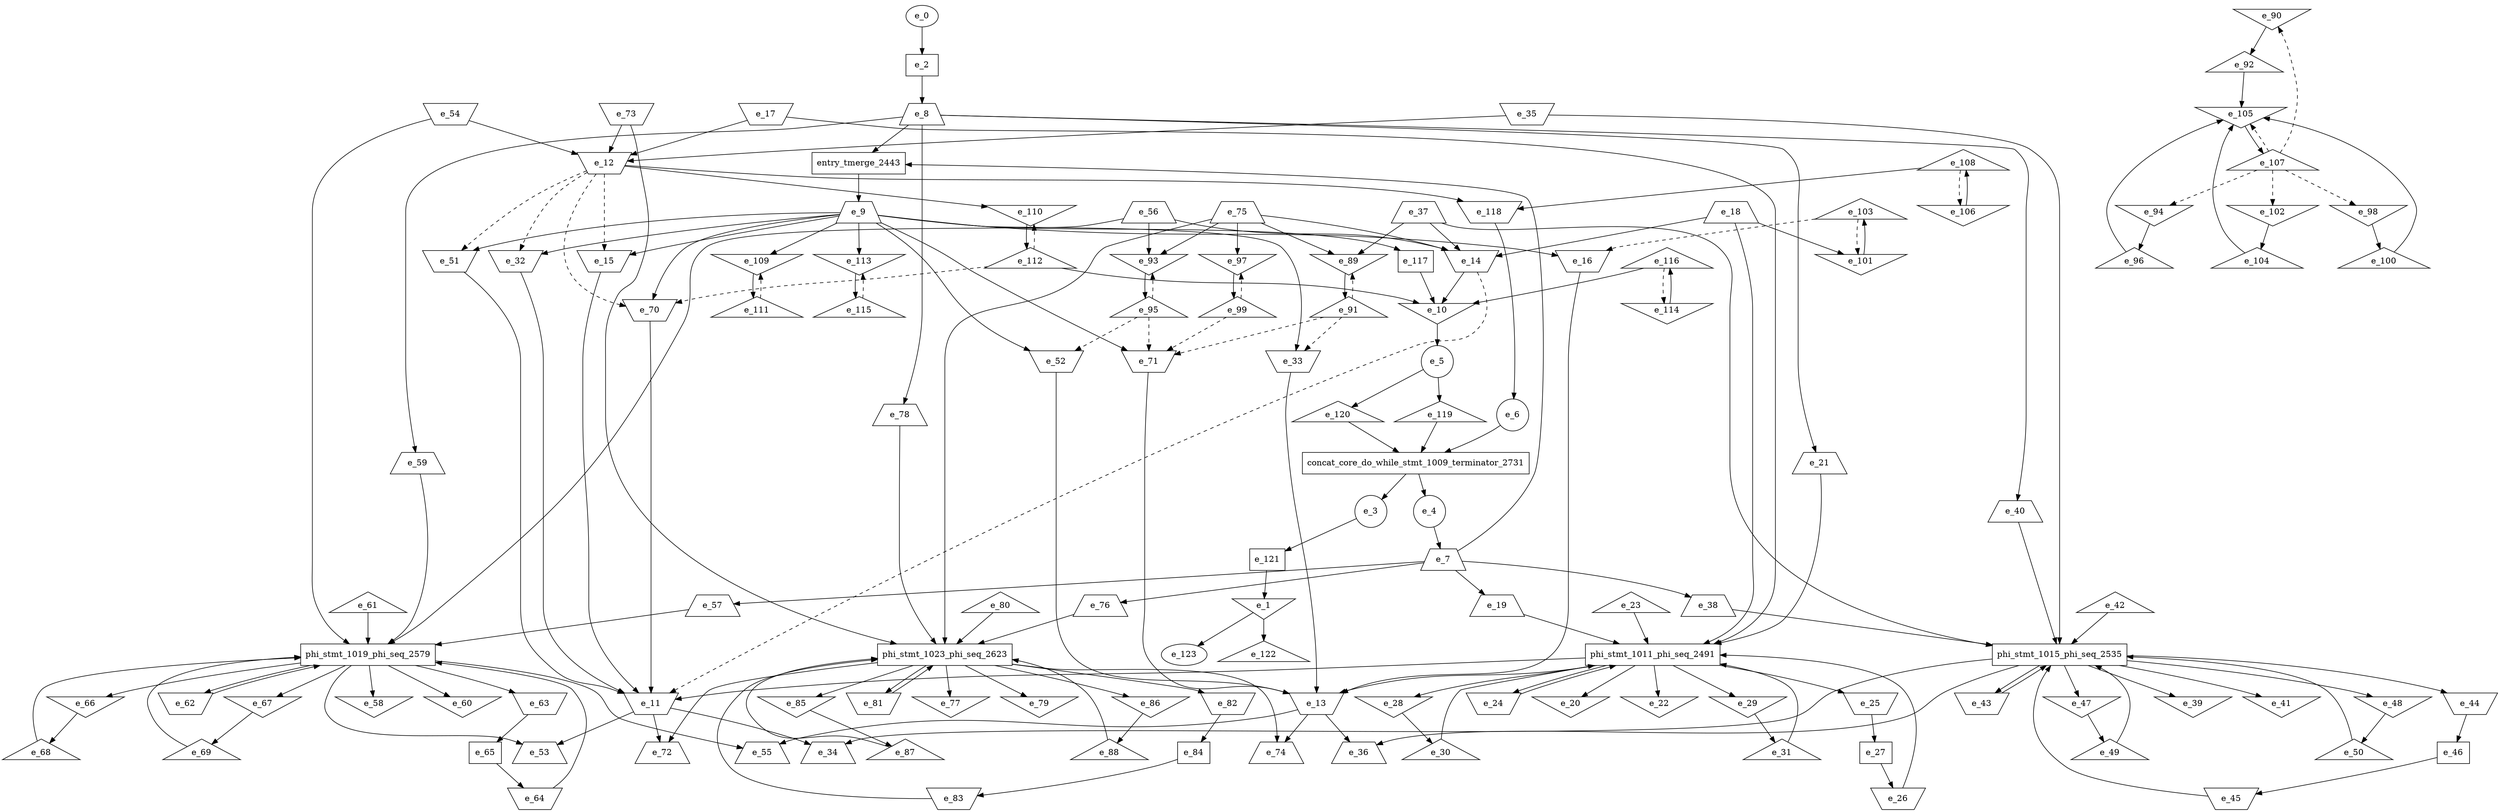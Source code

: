 digraph control_path {
  e_0: entry_node : n ;
  e_1 [shape = invtriangle];
  e_2 [shape = dot];
  e_3 [shape = circle];
  e_4 [shape = circle];
  e_5 [shape = circle];
  e_6 [shape = circle];
  e_7 [shape = trapezium];
  e_8 [shape = trapezium];
  e_9 [shape = trapezium];
  e_10 [shape = invtriangle];
  e_11 [shape = invtrapezium];
  e_12 [shape = invtrapezium];
  e_13 [shape = invtrapezium];
  e_14 [shape = invtrapezium];
  e_15 [shape = invtrapezium];
  e_16 [shape = invtrapezium];
  e_17 [shape = invtrapezium];
  e_18 [shape = trapezium];
  e_19 [shape = trapezium];
  e_20 [shape = invtriangle];
  e_21 [shape = trapezium];
  e_22 [shape = invtriangle];
  e_23 [shape = triangle];
  e_24 [shape = invtrapezium];
  e_25 [shape = invtrapezium];
  e_26 [shape = invtrapezium];
  e_27 [shape = dot];
  e_28 [shape = invtriangle];
  e_29 [shape = invtriangle];
  e_30 [shape = triangle];
  e_31 [shape = triangle];
  e_32 [shape = invtrapezium];
  e_33 [shape = invtrapezium];
  e_34 [shape = trapezium];
  e_35 [shape = invtrapezium];
  e_36 [shape = trapezium];
  e_37 [shape = trapezium];
  e_38 [shape = trapezium];
  e_39 [shape = invtriangle];
  e_40 [shape = trapezium];
  e_41 [shape = invtriangle];
  e_42 [shape = triangle];
  e_43 [shape = invtrapezium];
  e_44 [shape = invtrapezium];
  e_45 [shape = invtrapezium];
  e_46 [shape = dot];
  e_47 [shape = invtriangle];
  e_48 [shape = invtriangle];
  e_49 [shape = triangle];
  e_50 [shape = triangle];
  e_51 [shape = invtrapezium];
  e_52 [shape = invtrapezium];
  e_53 [shape = trapezium];
  e_54 [shape = invtrapezium];
  e_55 [shape = trapezium];
  e_56 [shape = trapezium];
  e_57 [shape = trapezium];
  e_58 [shape = invtriangle];
  e_59 [shape = trapezium];
  e_60 [shape = invtriangle];
  e_61 [shape = triangle];
  e_62 [shape = invtrapezium];
  e_63 [shape = invtrapezium];
  e_64 [shape = invtrapezium];
  e_65 [shape = dot];
  e_66 [shape = invtriangle];
  e_67 [shape = invtriangle];
  e_68 [shape = triangle];
  e_69 [shape = triangle];
  e_70 [shape = invtrapezium];
  e_71 [shape = invtrapezium];
  e_72 [shape = trapezium];
  e_73 [shape = invtrapezium];
  e_74 [shape = trapezium];
  e_75 [shape = trapezium];
  e_76 [shape = trapezium];
  e_77 [shape = invtriangle];
  e_78 [shape = trapezium];
  e_79 [shape = invtriangle];
  e_80 [shape = triangle];
  e_81 [shape = invtrapezium];
  e_82 [shape = invtrapezium];
  e_83 [shape = invtrapezium];
  e_84 [shape = dot];
  e_85 [shape = invtriangle];
  e_86 [shape = invtriangle];
  e_87 [shape = triangle];
  e_88 [shape = triangle];
  e_89 [shape = invtriangle];
  e_90 [shape = invtriangle];
  e_91 [shape = triangle];
  e_92 [shape = triangle];
  e_93 [shape = invtriangle];
  e_94 [shape = invtriangle];
  e_95 [shape = triangle];
  e_96 [shape = triangle];
  e_97 [shape = invtriangle];
  e_98 [shape = invtriangle];
  e_99 [shape = triangle];
  e_100 [shape = triangle];
  e_101 [shape = invtriangle];
  e_102 [shape = invtriangle];
  e_103 [shape = triangle];
  e_104 [shape = triangle];
  e_105 [shape = invtriangle];
  e_106 [shape = invtriangle];
  e_107 [shape = triangle];
  e_108 [shape = triangle];
  e_109 [shape = invtriangle];
  e_110 [shape = invtriangle];
  e_111 [shape = triangle];
  e_112 [shape = triangle];
  e_113 [shape = invtriangle];
  e_114 [shape = invtriangle];
  e_115 [shape = triangle];
  e_116 [shape = triangle];
  e_117 [shape = dot];
  e_118 [shape = invtrapezium];
  e_119 [shape = triangle];
  e_120 [shape = triangle];
  e_121 [shape = dot];
  e_122 [shape = triangle];
  e_123: exit_node : s ;
  e_121 -> e_1;
  e_0 -> e_2;
  e_10 -> e_5;
  e_118 -> e_6;
  e_4 -> e_7;
  e_2 -> e_8;
  e_14 -> e_10;
  e_112 -> e_10;
  e_116 -> e_10;
  e_117 -> e_10;
  e_15 -> e_11;
  e_32 -> e_11;
  e_51 -> e_11;
  e_70 -> e_11;
  e_14 -> e_11[style = dashed];
  e_17 -> e_12;
  e_35 -> e_12;
  e_54 -> e_12;
  e_73 -> e_12;
  e_16 -> e_13;
  e_33 -> e_13;
  e_52 -> e_13;
  e_71 -> e_13;
  e_18 -> e_14;
  e_37 -> e_14;
  e_56 -> e_14;
  e_75 -> e_14;
  e_9 -> e_15;
  e_12 -> e_15[style = dashed];
  e_9 -> e_16;
  e_103 -> e_16[style = dashed];
  e_7 -> e_19;
  e_8 -> e_21;
  e_27 -> e_26;
  e_25 -> e_27;
  e_28 -> e_30;
  e_29 -> e_31;
  e_9 -> e_32;
  e_12 -> e_32[style = dashed];
  e_9 -> e_33;
  e_91 -> e_33[style = dashed];
  e_11 -> e_34;
  e_13 -> e_36;
  e_7 -> e_38;
  e_8 -> e_40;
  e_46 -> e_45;
  e_44 -> e_46;
  e_47 -> e_49;
  e_48 -> e_50;
  e_9 -> e_51;
  e_12 -> e_51[style = dashed];
  e_9 -> e_52;
  e_95 -> e_52[style = dashed];
  e_11 -> e_53;
  e_13 -> e_55;
  e_7 -> e_57;
  e_8 -> e_59;
  e_65 -> e_64;
  e_63 -> e_65;
  e_66 -> e_68;
  e_67 -> e_69;
  e_9 -> e_70;
  e_12 -> e_70[style = dashed];
  e_112 -> e_70[style = dashed];
  e_9 -> e_71;
  e_95 -> e_71[style = dashed];
  e_99 -> e_71[style = dashed];
  e_91 -> e_71[style = dashed];
  e_11 -> e_72;
  e_13 -> e_74;
  e_7 -> e_76;
  e_8 -> e_78;
  e_84 -> e_83;
  e_82 -> e_84;
  e_85 -> e_87;
  e_86 -> e_88;
  e_37 -> e_89;
  e_75 -> e_89;
  e_91 -> e_89[style = dashed];
  e_107 -> e_90[style = dashed];
  e_89 -> e_91;
  e_90 -> e_92;
  e_56 -> e_93;
  e_75 -> e_93;
  e_95 -> e_93[style = dashed];
  e_107 -> e_94[style = dashed];
  e_93 -> e_95;
  e_94 -> e_96;
  e_75 -> e_97;
  e_99 -> e_97[style = dashed];
  e_107 -> e_98[style = dashed];
  e_97 -> e_99;
  e_98 -> e_100;
  e_18 -> e_101;
  e_103 -> e_101[style = dashed];
  e_107 -> e_102[style = dashed];
  e_101 -> e_103;
  e_102 -> e_104;
  e_96 -> e_105;
  e_100 -> e_105;
  e_104 -> e_105;
  e_92 -> e_105;
  e_107 -> e_105[style = dashed];
  e_108 -> e_106[style = dashed];
  e_105 -> e_107;
  e_106 -> e_108;
  e_9 -> e_109;
  e_111 -> e_109[style = dashed];
  e_12 -> e_110;
  e_112 -> e_110[style = dashed];
  e_109 -> e_111;
  e_110 -> e_112;
  e_9 -> e_113;
  e_115 -> e_113[style = dashed];
  e_116 -> e_114[style = dashed];
  e_113 -> e_115;
  e_114 -> e_116;
  e_9 -> e_117;
  e_12 -> e_118;
  e_108 -> e_118;
  e_5 -> e_119;
  e_5 -> e_120;
  e_3 -> e_121;
  e_1 -> e_122;
  e_1 -> e_123;
  concat_core_do_while_stmt_1009_terminator_2731 [shape=rectangle];
e_6 -> concat_core_do_while_stmt_1009_terminator_2731;
e_120 -> concat_core_do_while_stmt_1009_terminator_2731;
e_119 -> concat_core_do_while_stmt_1009_terminator_2731;
concat_core_do_while_stmt_1009_terminator_2731 -> e_4;
concat_core_do_while_stmt_1009_terminator_2731 -> e_3;
  phi_stmt_1011_phi_seq_2491 [shape=rectangle];
e_21 -> phi_stmt_1011_phi_seq_2491;
phi_stmt_1011_phi_seq_2491 -> e_24;
phi_stmt_1011_phi_seq_2491 -> e_25;
phi_stmt_1011_phi_seq_2491 -> e_22;
e_24 -> phi_stmt_1011_phi_seq_2491;
e_26 -> phi_stmt_1011_phi_seq_2491;
e_19 -> phi_stmt_1011_phi_seq_2491;
phi_stmt_1011_phi_seq_2491 -> e_28;
phi_stmt_1011_phi_seq_2491 -> e_29;
phi_stmt_1011_phi_seq_2491 -> e_20;
e_30 -> phi_stmt_1011_phi_seq_2491;
e_31 -> phi_stmt_1011_phi_seq_2491;
e_17 -> phi_stmt_1011_phi_seq_2491;
e_18 -> phi_stmt_1011_phi_seq_2491;
phi_stmt_1011_phi_seq_2491 -> e_11;
phi_stmt_1011_phi_seq_2491 -> e_13;
e_23 -> phi_stmt_1011_phi_seq_2491;
  phi_stmt_1015_phi_seq_2535 [shape=rectangle];
e_40 -> phi_stmt_1015_phi_seq_2535;
phi_stmt_1015_phi_seq_2535 -> e_43;
phi_stmt_1015_phi_seq_2535 -> e_44;
phi_stmt_1015_phi_seq_2535 -> e_41;
e_43 -> phi_stmt_1015_phi_seq_2535;
e_45 -> phi_stmt_1015_phi_seq_2535;
e_38 -> phi_stmt_1015_phi_seq_2535;
phi_stmt_1015_phi_seq_2535 -> e_47;
phi_stmt_1015_phi_seq_2535 -> e_48;
phi_stmt_1015_phi_seq_2535 -> e_39;
e_49 -> phi_stmt_1015_phi_seq_2535;
e_50 -> phi_stmt_1015_phi_seq_2535;
e_35 -> phi_stmt_1015_phi_seq_2535;
e_37 -> phi_stmt_1015_phi_seq_2535;
phi_stmt_1015_phi_seq_2535 -> e_34;
phi_stmt_1015_phi_seq_2535 -> e_36;
e_42 -> phi_stmt_1015_phi_seq_2535;
  phi_stmt_1019_phi_seq_2579 [shape=rectangle];
e_59 -> phi_stmt_1019_phi_seq_2579;
phi_stmt_1019_phi_seq_2579 -> e_62;
phi_stmt_1019_phi_seq_2579 -> e_63;
phi_stmt_1019_phi_seq_2579 -> e_60;
e_62 -> phi_stmt_1019_phi_seq_2579;
e_64 -> phi_stmt_1019_phi_seq_2579;
e_57 -> phi_stmt_1019_phi_seq_2579;
phi_stmt_1019_phi_seq_2579 -> e_66;
phi_stmt_1019_phi_seq_2579 -> e_67;
phi_stmt_1019_phi_seq_2579 -> e_58;
e_68 -> phi_stmt_1019_phi_seq_2579;
e_69 -> phi_stmt_1019_phi_seq_2579;
e_54 -> phi_stmt_1019_phi_seq_2579;
e_56 -> phi_stmt_1019_phi_seq_2579;
phi_stmt_1019_phi_seq_2579 -> e_53;
phi_stmt_1019_phi_seq_2579 -> e_55;
e_61 -> phi_stmt_1019_phi_seq_2579;
  phi_stmt_1023_phi_seq_2623 [shape=rectangle];
e_78 -> phi_stmt_1023_phi_seq_2623;
phi_stmt_1023_phi_seq_2623 -> e_81;
phi_stmt_1023_phi_seq_2623 -> e_82;
phi_stmt_1023_phi_seq_2623 -> e_79;
e_81 -> phi_stmt_1023_phi_seq_2623;
e_83 -> phi_stmt_1023_phi_seq_2623;
e_76 -> phi_stmt_1023_phi_seq_2623;
phi_stmt_1023_phi_seq_2623 -> e_85;
phi_stmt_1023_phi_seq_2623 -> e_86;
phi_stmt_1023_phi_seq_2623 -> e_77;
e_87 -> phi_stmt_1023_phi_seq_2623;
e_88 -> phi_stmt_1023_phi_seq_2623;
e_73 -> phi_stmt_1023_phi_seq_2623;
e_75 -> phi_stmt_1023_phi_seq_2623;
phi_stmt_1023_phi_seq_2623 -> e_72;
phi_stmt_1023_phi_seq_2623 -> e_74;
e_80 -> phi_stmt_1023_phi_seq_2623;
entry_tmerge_2443 [shape = rectangle]; 
e_7 -> entry_tmerge_2443;
e_8 -> entry_tmerge_2443;
entry_tmerge_2443 -> e_9;
}
